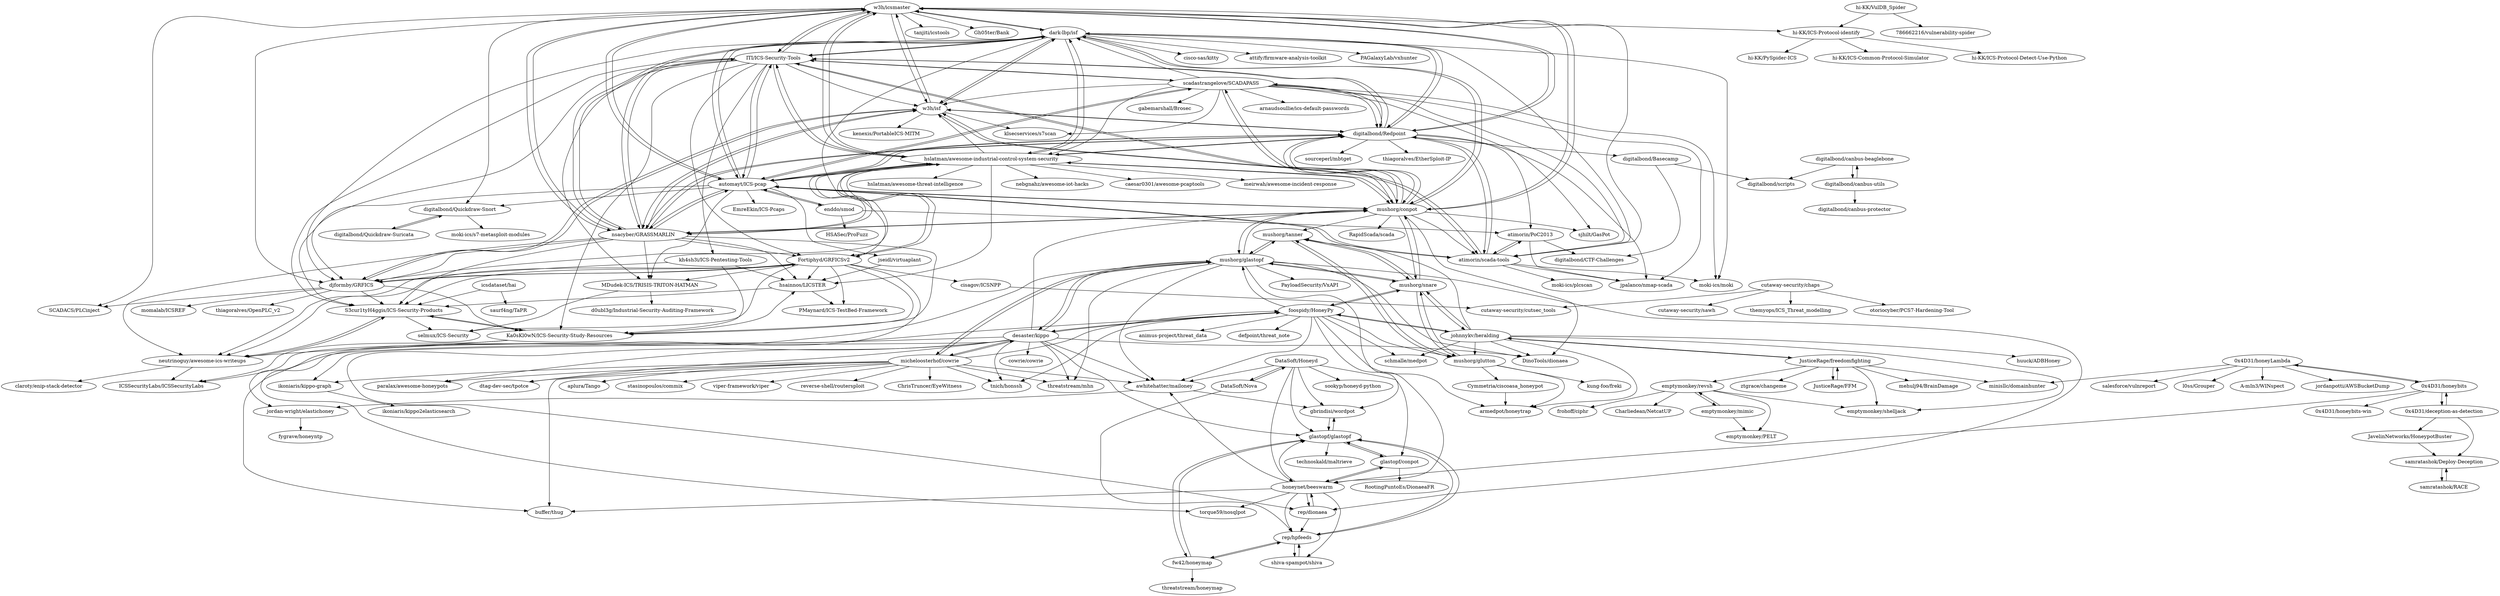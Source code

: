 digraph G {
"w3h/icsmaster" -> "dark-lbp/isf"
"w3h/icsmaster" -> "ITI/ICS-Security-Tools"
"w3h/icsmaster" -> "w3h/isf"
"w3h/icsmaster" -> "hslatman/awesome-industrial-control-system-security"
"w3h/icsmaster" -> "automayt/ICS-pcap"
"w3h/icsmaster" -> "digitalbond/Redpoint"
"w3h/icsmaster" -> "mushorg/conpot"
"w3h/icsmaster" -> "nsacyber/GRASSMARLIN"
"w3h/icsmaster" -> "hi-KK/ICS-Protocol-identify"
"w3h/icsmaster" -> "djformby/GRFICS"
"w3h/icsmaster" -> "digitalbond/Quickdraw-Snort"
"w3h/icsmaster" -> "SCADACS/PLCinject"
"w3h/icsmaster" -> "tanjiti/icstools"
"w3h/icsmaster" -> "Gh05ter/Bank"
"w3h/icsmaster" -> "atimorin/scada-tools"
"digitalbond/Quickdraw-Snort" -> "digitalbond/Quickdraw-Suricata"
"digitalbond/Quickdraw-Snort" -> "moki-ics/s7-metasploit-modules"
"dark-lbp/isf" -> "w3h/icsmaster"
"dark-lbp/isf" -> "w3h/isf"
"dark-lbp/isf" -> "ITI/ICS-Security-Tools"
"dark-lbp/isf" -> "hslatman/awesome-industrial-control-system-security"
"dark-lbp/isf" -> "digitalbond/Redpoint"
"dark-lbp/isf" -> "mushorg/conpot"
"dark-lbp/isf" -> "automayt/ICS-pcap"
"dark-lbp/isf" -> "nsacyber/GRASSMARLIN"
"dark-lbp/isf" -> "Fortiphyd/GRFICSv2"
"dark-lbp/isf" -> "djformby/GRFICS"
"dark-lbp/isf" -> "cisco-sas/kitty" ["e"=1]
"dark-lbp/isf" -> "atimorin/scada-tools"
"dark-lbp/isf" -> "moki-ics/moki"
"dark-lbp/isf" -> "attify/firmware-analysis-toolkit" ["e"=1]
"dark-lbp/isf" -> "PAGalaxyLab/vxhunter" ["e"=1]
"nsacyber/GRASSMARLIN" -> "digitalbond/Redpoint"
"nsacyber/GRASSMARLIN" -> "hslatman/awesome-industrial-control-system-security"
"nsacyber/GRASSMARLIN" -> "automayt/ICS-pcap"
"nsacyber/GRASSMARLIN" -> "ITI/ICS-Security-Tools"
"nsacyber/GRASSMARLIN" -> "mushorg/conpot"
"nsacyber/GRASSMARLIN" -> "dark-lbp/isf"
"nsacyber/GRASSMARLIN" -> "w3h/icsmaster"
"nsacyber/GRASSMARLIN" -> "w3h/isf"
"nsacyber/GRASSMARLIN" -> "djformby/GRFICS"
"nsacyber/GRASSMARLIN" -> "neutrinoguy/awesome-ics-writeups"
"nsacyber/GRASSMARLIN" -> "Fortiphyd/GRFICSv2"
"nsacyber/GRASSMARLIN" -> "hsainnos/LICSTER"
"nsacyber/GRASSMARLIN" -> "Ka0sKl0wN/ICS-Security-Study-Resources"
"nsacyber/GRASSMARLIN" -> "MDudek-ICS/TRISIS-TRITON-HATMAN"
"nsacyber/GRASSMARLIN" -> "S3cur1tyH4ggis/ICS-Security-Products"
"JusticeRage/FFM" -> "JusticeRage/freedomfighting"
"mushorg/glastopf" -> "mushorg/snare"
"mushorg/glastopf" -> "mushorg/tanner"
"mushorg/glastopf" -> "mushorg/conpot"
"mushorg/glastopf" -> "desaster/kippo"
"mushorg/glastopf" -> "gbrindisi/wordpot"
"mushorg/glastopf" -> "micheloosterhof/cowrie"
"mushorg/glastopf" -> "awhitehatter/mailoney"
"mushorg/glastopf" -> "jordan-wright/elastichoney"
"mushorg/glastopf" -> "DinoTools/dionaea" ["e"=1]
"mushorg/glastopf" -> "rep/dionaea"
"mushorg/glastopf" -> "threatstream/mhn" ["e"=1]
"mushorg/glastopf" -> "PayloadSecurity/VxAPI"
"JusticeRage/freedomfighting" -> "JusticeRage/FFM"
"JusticeRage/freedomfighting" -> "emptymonkey/shelljack"
"JusticeRage/freedomfighting" -> "emptymonkey/revsh"
"JusticeRage/freedomfighting" -> "minisllc/domainhunter" ["e"=1]
"JusticeRage/freedomfighting" -> "mehulj94/BrainDamage" ["e"=1]
"JusticeRage/freedomfighting" -> "ztgrace/changeme" ["e"=1]
"JusticeRage/freedomfighting" -> "johnnykv/heralding"
"icsdataset/hai" -> "saurf4ng/TaPR"
"icsdataset/hai" -> "S3cur1tyH4ggis/ICS-Security-Products"
"honeynet/beeswarm" -> "glastopf/conpot"
"honeynet/beeswarm" -> "torque59/nosqlpot"
"honeynet/beeswarm" -> "rep/hpfeeds"
"honeynet/beeswarm" -> "rep/dionaea"
"honeynet/beeswarm" -> "glastopf/glastopf"
"honeynet/beeswarm" -> "shiva-spampot/shiva"
"honeynet/beeswarm" -> "buffer/thug" ["e"=1]
"honeynet/beeswarm" -> "awhitehatter/mailoney"
"JavelinNetworks/HoneypotBuster" -> "samratashok/Deploy-Deception"
"enddo/smod" -> "atimorin/PoC2013"
"enddo/smod" -> "automayt/ICS-pcap"
"enddo/smod" -> "HSASec/ProFuzz"
"hslatman/awesome-industrial-control-system-security" -> "ITI/ICS-Security-Tools"
"hslatman/awesome-industrial-control-system-security" -> "dark-lbp/isf"
"hslatman/awesome-industrial-control-system-security" -> "automayt/ICS-pcap"
"hslatman/awesome-industrial-control-system-security" -> "w3h/icsmaster"
"hslatman/awesome-industrial-control-system-security" -> "mushorg/conpot"
"hslatman/awesome-industrial-control-system-security" -> "nsacyber/GRASSMARLIN"
"hslatman/awesome-industrial-control-system-security" -> "digitalbond/Redpoint"
"hslatman/awesome-industrial-control-system-security" -> "Fortiphyd/GRFICSv2"
"hslatman/awesome-industrial-control-system-security" -> "nebgnahz/awesome-iot-hacks" ["e"=1]
"hslatman/awesome-industrial-control-system-security" -> "djformby/GRFICS"
"hslatman/awesome-industrial-control-system-security" -> "caesar0301/awesome-pcaptools" ["e"=1]
"hslatman/awesome-industrial-control-system-security" -> "meirwah/awesome-incident-response" ["e"=1]
"hslatman/awesome-industrial-control-system-security" -> "w3h/isf"
"hslatman/awesome-industrial-control-system-security" -> "hslatman/awesome-threat-intelligence" ["e"=1]
"hslatman/awesome-industrial-control-system-security" -> "hsainnos/LICSTER"
"emptymonkey/revsh" -> "emptymonkey/mimic"
"emptymonkey/revsh" -> "emptymonkey/shelljack"
"emptymonkey/revsh" -> "frohoff/ciphr"
"emptymonkey/revsh" -> "Charliedean/NetcatUP"
"emptymonkey/revsh" -> "emptymonkey/PELT"
"mushorg/glutton" -> "mushorg/snare"
"mushorg/glutton" -> "kung-foo/freki"
"mushorg/glutton" -> "mushorg/tanner"
"mushorg/glutton" -> "Cymmetria/ciscoasa_honeypot"
"mushorg/glutton" -> "armedpot/honeytrap"
"foospidy/HoneyPy" -> "awhitehatter/mailoney"
"foospidy/HoneyPy" -> "animus-project/threat_data"
"foospidy/HoneyPy" -> "mushorg/snare"
"foospidy/HoneyPy" -> "tnich/honssh"
"foospidy/HoneyPy" -> "johnnykv/heralding"
"foospidy/HoneyPy" -> "honeynet/beeswarm"
"foospidy/HoneyPy" -> "mushorg/glutton"
"foospidy/HoneyPy" -> "defpoint/threat_note" ["e"=1]
"foospidy/HoneyPy" -> "torque59/nosqlpot"
"foospidy/HoneyPy" -> "mushorg/glastopf"
"foospidy/HoneyPy" -> "schmalle/medpot"
"foospidy/HoneyPy" -> "desaster/kippo"
"foospidy/HoneyPy" -> "armedpot/honeytrap"
"ITI/ICS-Security-Tools" -> "hslatman/awesome-industrial-control-system-security"
"ITI/ICS-Security-Tools" -> "automayt/ICS-pcap"
"ITI/ICS-Security-Tools" -> "w3h/icsmaster"
"ITI/ICS-Security-Tools" -> "dark-lbp/isf"
"ITI/ICS-Security-Tools" -> "mushorg/conpot"
"ITI/ICS-Security-Tools" -> "digitalbond/Redpoint"
"ITI/ICS-Security-Tools" -> "nsacyber/GRASSMARLIN"
"ITI/ICS-Security-Tools" -> "S3cur1tyH4ggis/ICS-Security-Products"
"ITI/ICS-Security-Tools" -> "Fortiphyd/GRFICSv2"
"ITI/ICS-Security-Tools" -> "kh4sh3i/ICS-Pentesting-Tools"
"ITI/ICS-Security-Tools" -> "w3h/isf"
"ITI/ICS-Security-Tools" -> "Ka0sKl0wN/ICS-Security-Study-Resources"
"ITI/ICS-Security-Tools" -> "scadastrangelove/SCADAPASS"
"ITI/ICS-Security-Tools" -> "djformby/GRFICS"
"ITI/ICS-Security-Tools" -> "MDudek-ICS/TRISIS-TRITON-HATMAN"
"desaster/kippo" -> "micheloosterhof/cowrie"
"desaster/kippo" -> "threatstream/mhn" ["e"=1]
"desaster/kippo" -> "mushorg/glastopf"
"desaster/kippo" -> "ikoniaris/kippo-graph"
"desaster/kippo" -> "cowrie/cowrie" ["e"=1]
"desaster/kippo" -> "DinoTools/dionaea" ["e"=1]
"desaster/kippo" -> "foospidy/HoneyPy"
"desaster/kippo" -> "paralax/awesome-honeypots" ["e"=1]
"desaster/kippo" -> "tnich/honssh"
"desaster/kippo" -> "mushorg/conpot"
"desaster/kippo" -> "buffer/thug" ["e"=1]
"desaster/kippo" -> "dtag-dev-sec/tpotce" ["e"=1]
"desaster/kippo" -> "glastopf/glastopf"
"desaster/kippo" -> "rep/dionaea"
"desaster/kippo" -> "awhitehatter/mailoney"
"kh4sh3i/ICS-Pentesting-Tools" -> "neutrinoguy/awesome-ics-writeups"
"kh4sh3i/ICS-Pentesting-Tools" -> "Ka0sKl0wN/ICS-Security-Study-Resources"
"kh4sh3i/ICS-Pentesting-Tools" -> "hsainnos/LICSTER"
"neutrinoguy/awesome-ics-writeups" -> "S3cur1tyH4ggis/ICS-Security-Products"
"neutrinoguy/awesome-ics-writeups" -> "ICSSecurityLabs/ICSSecurityLabs"
"neutrinoguy/awesome-ics-writeups" -> "claroty/enip-stack-detector"
"samratashok/RACE" -> "samratashok/Deploy-Deception"
"digitalbond/Redpoint" -> "nsacyber/GRASSMARLIN"
"digitalbond/Redpoint" -> "dark-lbp/isf"
"digitalbond/Redpoint" -> "w3h/isf"
"digitalbond/Redpoint" -> "automayt/ICS-pcap"
"digitalbond/Redpoint" -> "ITI/ICS-Security-Tools"
"digitalbond/Redpoint" -> "mushorg/conpot"
"digitalbond/Redpoint" -> "w3h/icsmaster"
"digitalbond/Redpoint" -> "hslatman/awesome-industrial-control-system-security"
"digitalbond/Redpoint" -> "scadastrangelove/SCADAPASS"
"digitalbond/Redpoint" -> "atimorin/PoC2013"
"digitalbond/Redpoint" -> "jpalanco/nmap-scada"
"digitalbond/Redpoint" -> "atimorin/scada-tools"
"digitalbond/Redpoint" -> "digitalbond/Basecamp"
"digitalbond/Redpoint" -> "sourceperl/mbtget"
"digitalbond/Redpoint" -> "thiagoralves/EtherSploit-IP"
"w3h/isf" -> "dark-lbp/isf"
"w3h/isf" -> "w3h/icsmaster"
"w3h/isf" -> "digitalbond/Redpoint"
"w3h/isf" -> "atimorin/scada-tools"
"w3h/isf" -> "kenexis/PortableICS-MITM"
"w3h/isf" -> "djformby/GRFICS"
"w3h/isf" -> "nsacyber/GRASSMARLIN"
"w3h/isf" -> "klsecservices/s7scan"
"micheloosterhof/cowrie" -> "desaster/kippo"
"micheloosterhof/cowrie" -> "threatstream/mhn" ["e"=1]
"micheloosterhof/cowrie" -> "mushorg/glastopf"
"micheloosterhof/cowrie" -> "paralax/awesome-honeypots" ["e"=1]
"micheloosterhof/cowrie" -> "buffer/thug" ["e"=1]
"micheloosterhof/cowrie" -> "dtag-dev-sec/tpotce" ["e"=1]
"micheloosterhof/cowrie" -> "awhitehatter/mailoney"
"micheloosterhof/cowrie" -> "tnich/honssh"
"micheloosterhof/cowrie" -> "viper-framework/viper" ["e"=1]
"micheloosterhof/cowrie" -> "ikoniaris/kippo-graph"
"micheloosterhof/cowrie" -> "reverse-shell/routersploit" ["e"=1]
"micheloosterhof/cowrie" -> "foospidy/HoneyPy"
"micheloosterhof/cowrie" -> "ChrisTruncer/EyeWitness" ["e"=1]
"micheloosterhof/cowrie" -> "aplura/Tango" ["e"=1]
"micheloosterhof/cowrie" -> "stasinopoulos/commix" ["e"=1]
"samratashok/Deploy-Deception" -> "samratashok/RACE"
"mushorg/conpot" -> "ITI/ICS-Security-Tools"
"mushorg/conpot" -> "hslatman/awesome-industrial-control-system-security"
"mushorg/conpot" -> "automayt/ICS-pcap"
"mushorg/conpot" -> "digitalbond/Redpoint"
"mushorg/conpot" -> "w3h/icsmaster"
"mushorg/conpot" -> "dark-lbp/isf"
"mushorg/conpot" -> "nsacyber/GRASSMARLIN"
"mushorg/conpot" -> "mushorg/snare"
"mushorg/conpot" -> "mushorg/glastopf"
"mushorg/conpot" -> "DinoTools/dionaea" ["e"=1]
"mushorg/conpot" -> "sjhilt/GasPot"
"mushorg/conpot" -> "mushorg/tanner"
"mushorg/conpot" -> "scadastrangelove/SCADAPASS"
"mushorg/conpot" -> "atimorin/scada-tools"
"mushorg/conpot" -> "RapidScada/scada" ["e"=1]
"hi-KK/VulDB_Spider" -> "786662216/vulnerability-spider"
"hi-KK/VulDB_Spider" -> "hi-KK/ICS-Protocol-identify"
"0x4D31/deception-as-detection" -> "samratashok/Deploy-Deception"
"0x4D31/deception-as-detection" -> "JavelinNetworks/HoneypotBuster"
"0x4D31/deception-as-detection" -> "0x4D31/honeybits"
"0x4D31/honeyLambda" -> "0x4D31/honeybits"
"0x4D31/honeyLambda" -> "minisllc/domainhunter" ["e"=1]
"0x4D31/honeyLambda" -> "salesforce/vulnreport" ["e"=1]
"0x4D31/honeyLambda" -> "l0ss/Grouper" ["e"=1]
"0x4D31/honeyLambda" -> "A-mIn3/WINspect" ["e"=1]
"0x4D31/honeyLambda" -> "jordanpotti/AWSBucketDump" ["e"=1]
"djformby/GRFICS" -> "Fortiphyd/GRFICSv2"
"djformby/GRFICS" -> "Ka0sKl0wN/ICS-Security-Study-Resources"
"djformby/GRFICS" -> "momalab/ICSREF"
"djformby/GRFICS" -> "w3h/isf"
"djformby/GRFICS" -> "SCADACS/PLCinject"
"djformby/GRFICS" -> "thiagoralves/OpenPLC_v2" ["e"=1]
"djformby/GRFICS" -> "S3cur1tyH4ggis/ICS-Security-Products"
"automayt/ICS-pcap" -> "ITI/ICS-Security-Tools"
"automayt/ICS-pcap" -> "hslatman/awesome-industrial-control-system-security"
"automayt/ICS-pcap" -> "w3h/icsmaster"
"automayt/ICS-pcap" -> "digitalbond/Redpoint"
"automayt/ICS-pcap" -> "mushorg/conpot"
"automayt/ICS-pcap" -> "digitalbond/Quickdraw-Snort"
"automayt/ICS-pcap" -> "nsacyber/GRASSMARLIN"
"automayt/ICS-pcap" -> "dark-lbp/isf"
"automayt/ICS-pcap" -> "atimorin/scada-tools"
"automayt/ICS-pcap" -> "enddo/smod"
"automayt/ICS-pcap" -> "EmreEkin/ICS-Pcaps"
"automayt/ICS-pcap" -> "jseidl/virtuaplant"
"automayt/ICS-pcap" -> "S3cur1tyH4ggis/ICS-Security-Products"
"automayt/ICS-pcap" -> "MDudek-ICS/TRISIS-TRITON-HATMAN"
"automayt/ICS-pcap" -> "scadastrangelove/SCADAPASS"
"jseidl/virtuaplant" -> "hsainnos/LICSTER"
"mushorg/snare" -> "mushorg/tanner"
"mushorg/snare" -> "mushorg/glastopf"
"mushorg/snare" -> "mushorg/glutton"
"mushorg/snare" -> "mushorg/conpot"
"mushorg/snare" -> "foospidy/HoneyPy"
"mushorg/snare" -> "johnnykv/heralding"
"Fortiphyd/GRFICSv2" -> "djformby/GRFICS"
"Fortiphyd/GRFICSv2" -> "hsainnos/LICSTER"
"Fortiphyd/GRFICSv2" -> "neutrinoguy/awesome-ics-writeups"
"Fortiphyd/GRFICSv2" -> "ICSSecurityLabs/ICSSecurityLabs"
"Fortiphyd/GRFICSv2" -> "selmux/ICS-Security"
"Fortiphyd/GRFICSv2" -> "S3cur1tyH4ggis/ICS-Security-Products"
"Fortiphyd/GRFICSv2" -> "PMaynard/ICS-TestBed-Framework"
"Fortiphyd/GRFICSv2" -> "MDudek-ICS/TRISIS-TRITON-HATMAN"
"Fortiphyd/GRFICSv2" -> "Ka0sKl0wN/ICS-Security-Study-Resources"
"Fortiphyd/GRFICSv2" -> "hslatman/awesome-industrial-control-system-security"
"Fortiphyd/GRFICSv2" -> "cisagov/ICSNPP"
"hi-KK/ICS-Protocol-identify" -> "hi-KK/ICS-Common-Protocol-Simulator"
"hi-KK/ICS-Protocol-identify" -> "hi-KK/ICS-Protocol-Detect-Use-Python"
"hi-KK/ICS-Protocol-identify" -> "hi-KK/PySpider-ICS"
"hsainnos/LICSTER" -> "PMaynard/ICS-TestBed-Framework"
"hsainnos/LICSTER" -> "S3cur1tyH4ggis/ICS-Security-Products"
"scadastrangelove/SCADAPASS" -> "digitalbond/Redpoint"
"scadastrangelove/SCADAPASS" -> "automayt/ICS-pcap"
"scadastrangelove/SCADAPASS" -> "mushorg/conpot"
"scadastrangelove/SCADAPASS" -> "hslatman/awesome-industrial-control-system-security"
"scadastrangelove/SCADAPASS" -> "ITI/ICS-Security-Tools"
"scadastrangelove/SCADAPASS" -> "atimorin/scada-tools"
"scadastrangelove/SCADAPASS" -> "dark-lbp/isf"
"scadastrangelove/SCADAPASS" -> "klsecservices/s7scan"
"scadastrangelove/SCADAPASS" -> "arnaudsoullie/ics-default-passwords"
"scadastrangelove/SCADAPASS" -> "gabemarshall/Brosec" ["e"=1]
"scadastrangelove/SCADAPASS" -> "jpalanco/nmap-scada"
"scadastrangelove/SCADAPASS" -> "sjhilt/GasPot"
"scadastrangelove/SCADAPASS" -> "moki-ics/moki"
"scadastrangelove/SCADAPASS" -> "w3h/isf"
"rep/dionaea" -> "honeynet/beeswarm"
"rep/dionaea" -> "rep/hpfeeds"
"mushorg/tanner" -> "mushorg/snare"
"mushorg/tanner" -> "mushorg/glastopf"
"mushorg/tanner" -> "mushorg/glutton"
"Ka0sKl0wN/ICS-Security-Study-Resources" -> "S3cur1tyH4ggis/ICS-Security-Products"
"Ka0sKl0wN/ICS-Security-Study-Resources" -> "neutrinoguy/awesome-ics-writeups"
"Ka0sKl0wN/ICS-Security-Study-Resources" -> "ICSSecurityLabs/ICSSecurityLabs"
"Ka0sKl0wN/ICS-Security-Study-Resources" -> "hsainnos/LICSTER"
"fw42/honeymap" -> "rep/hpfeeds"
"fw42/honeymap" -> "glastopf/glastopf"
"fw42/honeymap" -> "threatstream/honeymap"
"DataSoft/Honeyd" -> "DataSoft/Nova"
"DataSoft/Honeyd" -> "sookyp/honeyd-python"
"DataSoft/Honeyd" -> "honeynet/beeswarm"
"DataSoft/Honeyd" -> "glastopf/glastopf"
"DataSoft/Honeyd" -> "awhitehatter/mailoney"
"DataSoft/Honeyd" -> "gbrindisi/wordpot"
"DataSoft/Honeyd" -> "glastopf/conpot"
"gbrindisi/wordpot" -> "glastopf/glastopf"
"cutaway-security/chaps" -> "otoriocyber/PCS7-Hardening-Tool"
"cutaway-security/chaps" -> "cutaway-security/sawh"
"cutaway-security/chaps" -> "cutaway-security/cutsec_tools"
"cutaway-security/chaps" -> "themyops/ICS_Threat_modelling"
"MDudek-ICS/TRISIS-TRITON-HATMAN" -> "selmux/ICS-Security"
"MDudek-ICS/TRISIS-TRITON-HATMAN" -> "d0ubl3g/Industrial-Security-Auditing-Framework"
"Cymmetria/ciscoasa_honeypot" -> "armedpot/honeytrap"
"johnnykv/heralding" -> "huuck/ADBHoney"
"johnnykv/heralding" -> "mushorg/snare"
"johnnykv/heralding" -> "foospidy/HoneyPy"
"johnnykv/heralding" -> "mushorg/tanner"
"johnnykv/heralding" -> "schmalle/medpot"
"johnnykv/heralding" -> "DinoTools/dionaea" ["e"=1]
"johnnykv/heralding" -> "armedpot/honeytrap"
"johnnykv/heralding" -> "mushorg/glutton"
"johnnykv/heralding" -> "emptymonkey/shelljack"
"johnnykv/heralding" -> "JusticeRage/freedomfighting"
"emptymonkey/mimic" -> "emptymonkey/revsh"
"emptymonkey/mimic" -> "emptymonkey/PELT"
"0x4D31/honeybits" -> "0x4D31/honeybits-win"
"0x4D31/honeybits" -> "0x4D31/honeyLambda"
"0x4D31/honeybits" -> "honeynet/beeswarm"
"0x4D31/honeybits" -> "0x4D31/deception-as-detection"
"cisagov/ICSNPP" -> "cutaway-security/cutsec_tools"
"shiva-spampot/shiva" -> "rep/hpfeeds"
"atimorin/scada-tools" -> "atimorin/PoC2013"
"atimorin/scada-tools" -> "jpalanco/nmap-scada"
"atimorin/scada-tools" -> "moki-ics/moki"
"atimorin/scada-tools" -> "w3h/isf"
"atimorin/scada-tools" -> "automayt/ICS-pcap"
"atimorin/scada-tools" -> "digitalbond/Redpoint"
"atimorin/scada-tools" -> "moki-ics/plcscan"
"DataSoft/Nova" -> "DataSoft/Honeyd"
"DataSoft/Nova" -> "rep/hpfeeds"
"awhitehatter/mailoney" -> "jordan-wright/elastichoney"
"awhitehatter/mailoney" -> "gbrindisi/wordpot"
"jordan-wright/elastichoney" -> "fygrave/honeyntp"
"digitalbond/canbus-beaglebone" -> "digitalbond/canbus-utils"
"digitalbond/canbus-beaglebone" -> "digitalbond/scripts"
"digitalbond/canbus-utils" -> "digitalbond/canbus-beaglebone"
"digitalbond/canbus-utils" -> "digitalbond/canbus-protector"
"ikoniaris/kippo-graph" -> "ikoniaris/kippo2elasticsearch"
"S3cur1tyH4ggis/ICS-Security-Products" -> "Ka0sKl0wN/ICS-Security-Study-Resources"
"S3cur1tyH4ggis/ICS-Security-Products" -> "selmux/ICS-Security"
"S3cur1tyH4ggis/ICS-Security-Products" -> "neutrinoguy/awesome-ics-writeups"
"atimorin/PoC2013" -> "atimorin/scada-tools"
"atimorin/PoC2013" -> "jpalanco/nmap-scada"
"atimorin/PoC2013" -> "digitalbond/CTF-Challenges"
"glastopf/glastopf" -> "glastopf/conpot"
"glastopf/glastopf" -> "rep/hpfeeds"
"glastopf/glastopf" -> "fw42/honeymap"
"glastopf/glastopf" -> "technoskald/maltrieve" ["e"=1]
"glastopf/glastopf" -> "gbrindisi/wordpot"
"rep/hpfeeds" -> "fw42/honeymap"
"rep/hpfeeds" -> "glastopf/glastopf"
"rep/hpfeeds" -> "shiva-spampot/shiva"
"digitalbond/Basecamp" -> "digitalbond/scripts"
"digitalbond/Basecamp" -> "digitalbond/CTF-Challenges"
"digitalbond/Quickdraw-Suricata" -> "digitalbond/Quickdraw-Snort"
"glastopf/conpot" -> "glastopf/glastopf"
"glastopf/conpot" -> "honeynet/beeswarm"
"glastopf/conpot" -> "RootingPuntoEs/DionaeaFR"
"w3h/icsmaster" ["l"="-14.287,-45.099"]
"dark-lbp/isf" ["l"="-14.328,-45.097"]
"ITI/ICS-Security-Tools" ["l"="-14.336,-45.116"]
"w3h/isf" ["l"="-14.31,-45.092"]
"hslatman/awesome-industrial-control-system-security" ["l"="-14.307,-45.105"]
"automayt/ICS-pcap" ["l"="-14.344,-45.104"]
"digitalbond/Redpoint" ["l"="-14.326,-45.084"]
"mushorg/conpot" ["l"="-14.321,-45.064"]
"nsacyber/GRASSMARLIN" ["l"="-14.315,-45.119"]
"hi-KK/ICS-Protocol-identify" ["l"="-14.249,-45.177"]
"djformby/GRFICS" ["l"="-14.293,-45.122"]
"digitalbond/Quickdraw-Snort" ["l"="-14.262,-45.121"]
"SCADACS/PLCinject" ["l"="-14.257,-45.108"]
"tanjiti/icstools" ["l"="-14.237,-45.081"]
"Gh05ter/Bank" ["l"="-14.229,-45.1"]
"atimorin/scada-tools" ["l"="-14.344,-45.078"]
"digitalbond/Quickdraw-Suricata" ["l"="-14.238,-45.129"]
"moki-ics/s7-metasploit-modules" ["l"="-14.222,-45.124"]
"Fortiphyd/GRFICSv2" ["l"="-14.306,-45.137"]
"cisco-sas/kitty" ["l"="-19.943,-32.414"]
"moki-ics/moki" ["l"="-14.374,-45.087"]
"attify/firmware-analysis-toolkit" ["l"="-18.015,-31.083"]
"PAGalaxyLab/vxhunter" ["l"="-17.95,-31.129"]
"neutrinoguy/awesome-ics-writeups" ["l"="-14.326,-45.156"]
"hsainnos/LICSTER" ["l"="-14.307,-45.148"]
"Ka0sKl0wN/ICS-Security-Study-Resources" ["l"="-14.319,-45.145"]
"MDudek-ICS/TRISIS-TRITON-HATMAN" ["l"="-14.353,-45.136"]
"S3cur1tyH4ggis/ICS-Security-Products" ["l"="-14.333,-45.141"]
"JusticeRage/FFM" ["l"="-14.436,-44.913"]
"JusticeRage/freedomfighting" ["l"="-14.425,-44.937"]
"mushorg/glastopf" ["l"="-14.294,-44.992"]
"mushorg/snare" ["l"="-14.333,-44.998"]
"mushorg/tanner" ["l"="-14.337,-45.01"]
"desaster/kippo" ["l"="-14.285,-44.973"]
"gbrindisi/wordpot" ["l"="-14.227,-44.971"]
"micheloosterhof/cowrie" ["l"="-14.301,-44.951"]
"awhitehatter/mailoney" ["l"="-14.262,-44.957"]
"jordan-wright/elastichoney" ["l"="-14.266,-44.936"]
"DinoTools/dionaea" ["l"="-13.333,-46.182"]
"rep/dionaea" ["l"="-14.239,-44.955"]
"threatstream/mhn" ["l"="-13.431,-46.163"]
"PayloadSecurity/VxAPI" ["l"="-14.253,-45.01"]
"emptymonkey/shelljack" ["l"="-14.448,-44.948"]
"emptymonkey/revsh" ["l"="-14.491,-44.923"]
"minisllc/domainhunter" ["l"="-7.047,-43.037"]
"mehulj94/BrainDamage" ["l"="-7.174,-43.037"]
"ztgrace/changeme" ["l"="-9.047,-46.115"]
"johnnykv/heralding" ["l"="-14.376,-44.968"]
"icsdataset/hai" ["l"="-14.362,-45.179"]
"saurf4ng/TaPR" ["l"="-14.376,-45.197"]
"honeynet/beeswarm" ["l"="-14.229,-44.936"]
"glastopf/conpot" ["l"="-14.207,-44.93"]
"torque59/nosqlpot" ["l"="-14.257,-44.969"]
"rep/hpfeeds" ["l"="-14.191,-44.939"]
"glastopf/glastopf" ["l"="-14.21,-44.949"]
"shiva-spampot/shiva" ["l"="-14.19,-44.919"]
"buffer/thug" ["l"="-13.474,-46.091"]
"JavelinNetworks/HoneypotBuster" ["l"="-14.116,-44.818"]
"samratashok/Deploy-Deception" ["l"="-14.089,-44.824"]
"enddo/smod" ["l"="-14.401,-45.105"]
"atimorin/PoC2013" ["l"="-14.378,-45.077"]
"HSASec/ProFuzz" ["l"="-14.435,-45.116"]
"nebgnahz/awesome-iot-hacks" ["l"="-7.897,-43.262"]
"caesar0301/awesome-pcaptools" ["l"="-7.964,-43.32"]
"meirwah/awesome-incident-response" ["l"="-7.85,-43.343"]
"hslatman/awesome-threat-intelligence" ["l"="-7.919,-43.342"]
"emptymonkey/mimic" ["l"="-14.5,-44.9"]
"frohoff/ciphr" ["l"="-14.523,-44.937"]
"Charliedean/NetcatUP" ["l"="-14.531,-44.919"]
"emptymonkey/PELT" ["l"="-14.515,-44.91"]
"mushorg/glutton" ["l"="-14.358,-44.992"]
"kung-foo/freki" ["l"="-14.394,-45.001"]
"Cymmetria/ciscoasa_honeypot" ["l"="-14.382,-44.986"]
"armedpot/honeytrap" ["l"="-14.357,-44.976"]
"foospidy/HoneyPy" ["l"="-14.321,-44.967"]
"animus-project/threat_data" ["l"="-14.36,-44.936"]
"tnich/honssh" ["l"="-14.302,-44.931"]
"defpoint/threat_note" ["l"="-13.434,-46.097"]
"schmalle/medpot" ["l"="-14.352,-44.961"]
"kh4sh3i/ICS-Pentesting-Tools" ["l"="-14.306,-45.163"]
"scadastrangelove/SCADAPASS" ["l"="-14.352,-45.088"]
"ikoniaris/kippo-graph" ["l"="-14.325,-44.934"]
"cowrie/cowrie" ["l"="-13.309,-46.193"]
"paralax/awesome-honeypots" ["l"="-7.96,-43.349"]
"dtag-dev-sec/tpotce" ["l"="-13.297,-46.207"]
"ICSSecurityLabs/ICSSecurityLabs" ["l"="-14.322,-45.165"]
"claroty/enip-stack-detector" ["l"="-14.33,-45.182"]
"samratashok/RACE" ["l"="-14.067,-44.814"]
"jpalanco/nmap-scada" ["l"="-14.364,-45.069"]
"digitalbond/Basecamp" ["l"="-14.41,-45.084"]
"sourceperl/mbtget" ["l"="-14.291,-45.053"]
"thiagoralves/EtherSploit-IP" ["l"="-14.286,-45.068"]
"kenexis/PortableICS-MITM" ["l"="-14.271,-45.08"]
"klsecservices/s7scan" ["l"="-14.373,-45.102"]
"viper-framework/viper" ["l"="-13.407,-46.082"]
"reverse-shell/routersploit" ["l"="-7.451,-43.122"]
"ChrisTruncer/EyeWitness" ["l"="-7.256,-43.087"]
"aplura/Tango" ["l"="-13.505,-46.071"]
"stasinopoulos/commix" ["l"="-7.315,-42.999"]
"sjhilt/GasPot" ["l"="-14.362,-45.053"]
"RapidScada/scada" ["l"="-30.989,40.04"]
"hi-KK/VulDB_Spider" ["l"="-14.237,-45.216"]
"786662216/vulnerability-spider" ["l"="-14.23,-45.237"]
"0x4D31/deception-as-detection" ["l"="-14.13,-44.843"]
"0x4D31/honeybits" ["l"="-14.166,-44.868"]
"0x4D31/honeyLambda" ["l"="-14.176,-44.844"]
"salesforce/vulnreport" ["l"="-7.135,-43.126"]
"l0ss/Grouper" ["l"="-7.026,-43.159"]
"A-mIn3/WINspect" ["l"="-7.02,-43.144"]
"jordanpotti/AWSBucketDump" ["l"="-8.997,-46.143"]
"momalab/ICSREF" ["l"="-14.255,-45.148"]
"thiagoralves/OpenPLC_v2" ["l"="-31.12,40.076"]
"EmreEkin/ICS-Pcaps" ["l"="-14.381,-45.122"]
"jseidl/virtuaplant" ["l"="-14.365,-45.149"]
"selmux/ICS-Security" ["l"="-14.345,-45.155"]
"PMaynard/ICS-TestBed-Framework" ["l"="-14.286,-45.156"]
"cisagov/ICSNPP" ["l"="-14.23,-45.162"]
"hi-KK/ICS-Common-Protocol-Simulator" ["l"="-14.255,-45.196"]
"hi-KK/ICS-Protocol-Detect-Use-Python" ["l"="-14.223,-45.183"]
"hi-KK/PySpider-ICS" ["l"="-14.227,-45.195"]
"arnaudsoullie/ics-default-passwords" ["l"="-14.397,-45.066"]
"gabemarshall/Brosec" ["l"="-7.245,-42.941"]
"fw42/honeymap" ["l"="-14.167,-44.938"]
"threatstream/honeymap" ["l"="-14.139,-44.932"]
"DataSoft/Honeyd" ["l"="-14.198,-44.961"]
"DataSoft/Nova" ["l"="-14.167,-44.959"]
"sookyp/honeyd-python" ["l"="-14.176,-44.976"]
"cutaway-security/chaps" ["l"="-14.143,-45.203"]
"otoriocyber/PCS7-Hardening-Tool" ["l"="-14.115,-45.203"]
"cutaway-security/sawh" ["l"="-14.135,-45.222"]
"cutaway-security/cutsec_tools" ["l"="-14.18,-45.184"]
"themyops/ICS_Threat_modelling" ["l"="-14.126,-45.211"]
"d0ubl3g/Industrial-Security-Auditing-Framework" ["l"="-14.392,-45.152"]
"huuck/ADBHoney" ["l"="-14.416,-44.97"]
"0x4D31/honeybits-win" ["l"="-14.142,-44.871"]
"moki-ics/plcscan" ["l"="-14.346,-45.053"]
"fygrave/honeyntp" ["l"="-14.265,-44.909"]
"digitalbond/canbus-beaglebone" ["l"="-14.5,-45.093"]
"digitalbond/canbus-utils" ["l"="-14.524,-45.097"]
"digitalbond/scripts" ["l"="-14.46,-45.089"]
"digitalbond/canbus-protector" ["l"="-14.547,-45.1"]
"ikoniaris/kippo2elasticsearch" ["l"="-14.336,-44.912"]
"digitalbond/CTF-Challenges" ["l"="-14.416,-45.071"]
"technoskald/maltrieve" ["l"="-13.539,-46.092"]
"RootingPuntoEs/DionaeaFR" ["l"="-14.208,-44.91"]
}